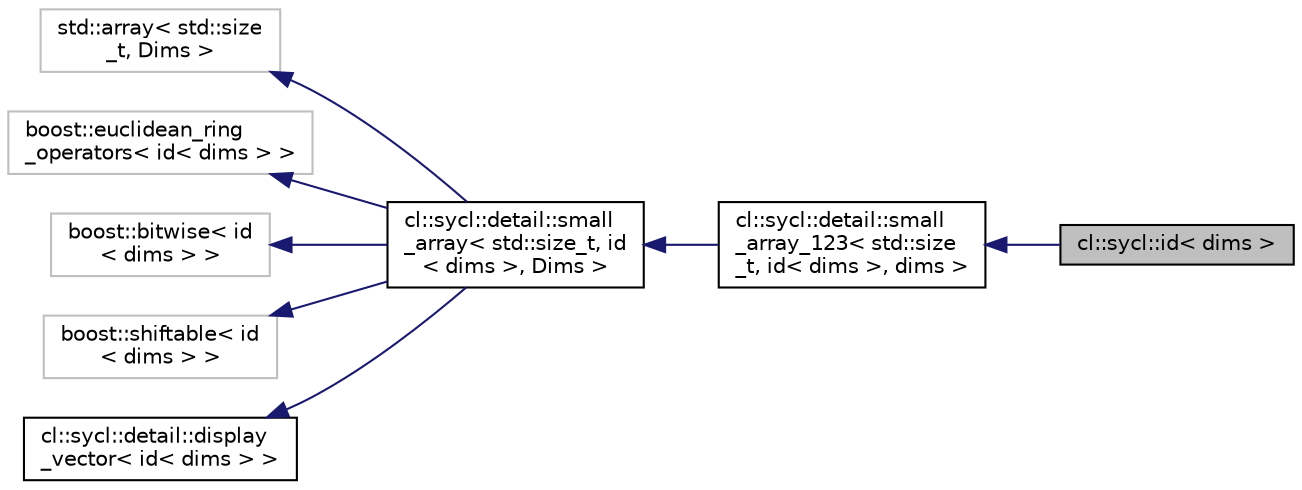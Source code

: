 digraph "cl::sycl::id&lt; dims &gt;"
{
 // INTERACTIVE_SVG=YES
  bgcolor="transparent";
  edge [fontname="Helvetica",fontsize="10",labelfontname="Helvetica",labelfontsize="10"];
  node [fontname="Helvetica",fontsize="10",shape=record];
  rankdir="LR";
  Node1 [label="cl::sycl::id\< dims \>",height=0.2,width=0.4,color="black", fillcolor="grey75", style="filled", fontcolor="black"];
  Node2 -> Node1 [dir="back",color="midnightblue",fontsize="10",style="solid",fontname="Helvetica"];
  Node2 [label="cl::sycl::detail::small\l_array_123\< std::size\l_t, id\< dims \>, dims \>",height=0.2,width=0.4,color="black",URL="$group__helpers.html"];
  Node3 -> Node2 [dir="back",color="midnightblue",fontsize="10",style="solid",fontname="Helvetica"];
  Node3 [label="cl::sycl::detail::small\l_array\< std::size_t, id\l\< dims \>, Dims \>",height=0.2,width=0.4,color="black",URL="$group__helpers.html"];
  Node4 -> Node3 [dir="back",color="midnightblue",fontsize="10",style="solid",fontname="Helvetica"];
  Node4 [label="std::array\< std::size\l_t, Dims \>",height=0.2,width=0.4,color="grey75"];
  Node5 -> Node3 [dir="back",color="midnightblue",fontsize="10",style="solid",fontname="Helvetica"];
  Node5 [label="boost::euclidean_ring\l_operators\< id\< dims \> \>",height=0.2,width=0.4,color="grey75"];
  Node6 -> Node3 [dir="back",color="midnightblue",fontsize="10",style="solid",fontname="Helvetica"];
  Node6 [label="boost::bitwise\< id\l\< dims \> \>",height=0.2,width=0.4,color="grey75"];
  Node7 -> Node3 [dir="back",color="midnightblue",fontsize="10",style="solid",fontname="Helvetica"];
  Node7 [label="boost::shiftable\< id\l\< dims \> \>",height=0.2,width=0.4,color="grey75"];
  Node8 -> Node3 [dir="back",color="midnightblue",fontsize="10",style="solid",fontname="Helvetica"];
  Node8 [label="cl::sycl::detail::display\l_vector\< id\< dims \> \>",height=0.2,width=0.4,color="black",URL="$group__debug__trace.html"];
}
